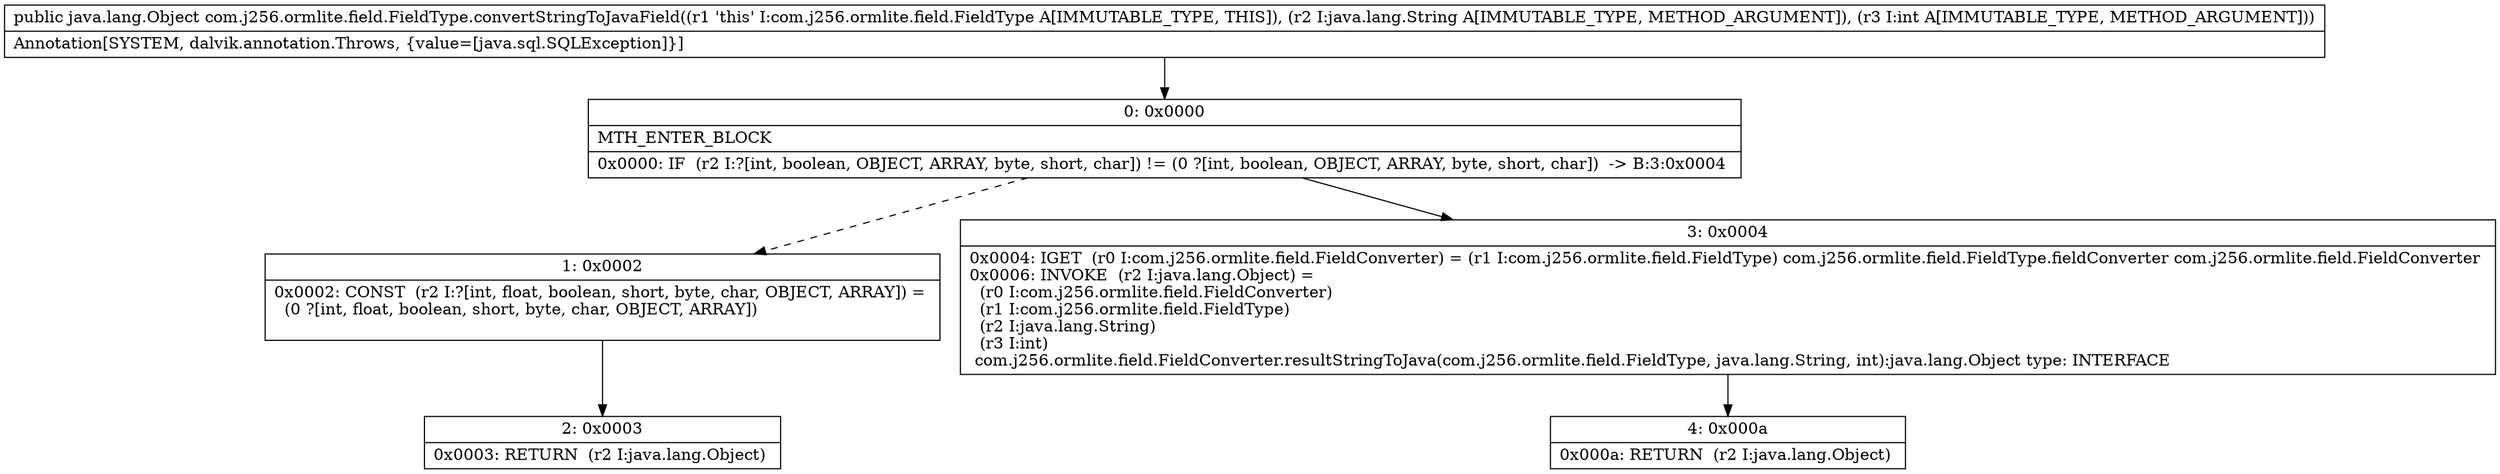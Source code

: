 digraph "CFG forcom.j256.ormlite.field.FieldType.convertStringToJavaField(Ljava\/lang\/String;I)Ljava\/lang\/Object;" {
Node_0 [shape=record,label="{0\:\ 0x0000|MTH_ENTER_BLOCK\l|0x0000: IF  (r2 I:?[int, boolean, OBJECT, ARRAY, byte, short, char]) != (0 ?[int, boolean, OBJECT, ARRAY, byte, short, char])  \-\> B:3:0x0004 \l}"];
Node_1 [shape=record,label="{1\:\ 0x0002|0x0002: CONST  (r2 I:?[int, float, boolean, short, byte, char, OBJECT, ARRAY]) = \l  (0 ?[int, float, boolean, short, byte, char, OBJECT, ARRAY])\l \l}"];
Node_2 [shape=record,label="{2\:\ 0x0003|0x0003: RETURN  (r2 I:java.lang.Object) \l}"];
Node_3 [shape=record,label="{3\:\ 0x0004|0x0004: IGET  (r0 I:com.j256.ormlite.field.FieldConverter) = (r1 I:com.j256.ormlite.field.FieldType) com.j256.ormlite.field.FieldType.fieldConverter com.j256.ormlite.field.FieldConverter \l0x0006: INVOKE  (r2 I:java.lang.Object) = \l  (r0 I:com.j256.ormlite.field.FieldConverter)\l  (r1 I:com.j256.ormlite.field.FieldType)\l  (r2 I:java.lang.String)\l  (r3 I:int)\l com.j256.ormlite.field.FieldConverter.resultStringToJava(com.j256.ormlite.field.FieldType, java.lang.String, int):java.lang.Object type: INTERFACE \l}"];
Node_4 [shape=record,label="{4\:\ 0x000a|0x000a: RETURN  (r2 I:java.lang.Object) \l}"];
MethodNode[shape=record,label="{public java.lang.Object com.j256.ormlite.field.FieldType.convertStringToJavaField((r1 'this' I:com.j256.ormlite.field.FieldType A[IMMUTABLE_TYPE, THIS]), (r2 I:java.lang.String A[IMMUTABLE_TYPE, METHOD_ARGUMENT]), (r3 I:int A[IMMUTABLE_TYPE, METHOD_ARGUMENT]))  | Annotation[SYSTEM, dalvik.annotation.Throws, \{value=[java.sql.SQLException]\}]\l}"];
MethodNode -> Node_0;
Node_0 -> Node_1[style=dashed];
Node_0 -> Node_3;
Node_1 -> Node_2;
Node_3 -> Node_4;
}


